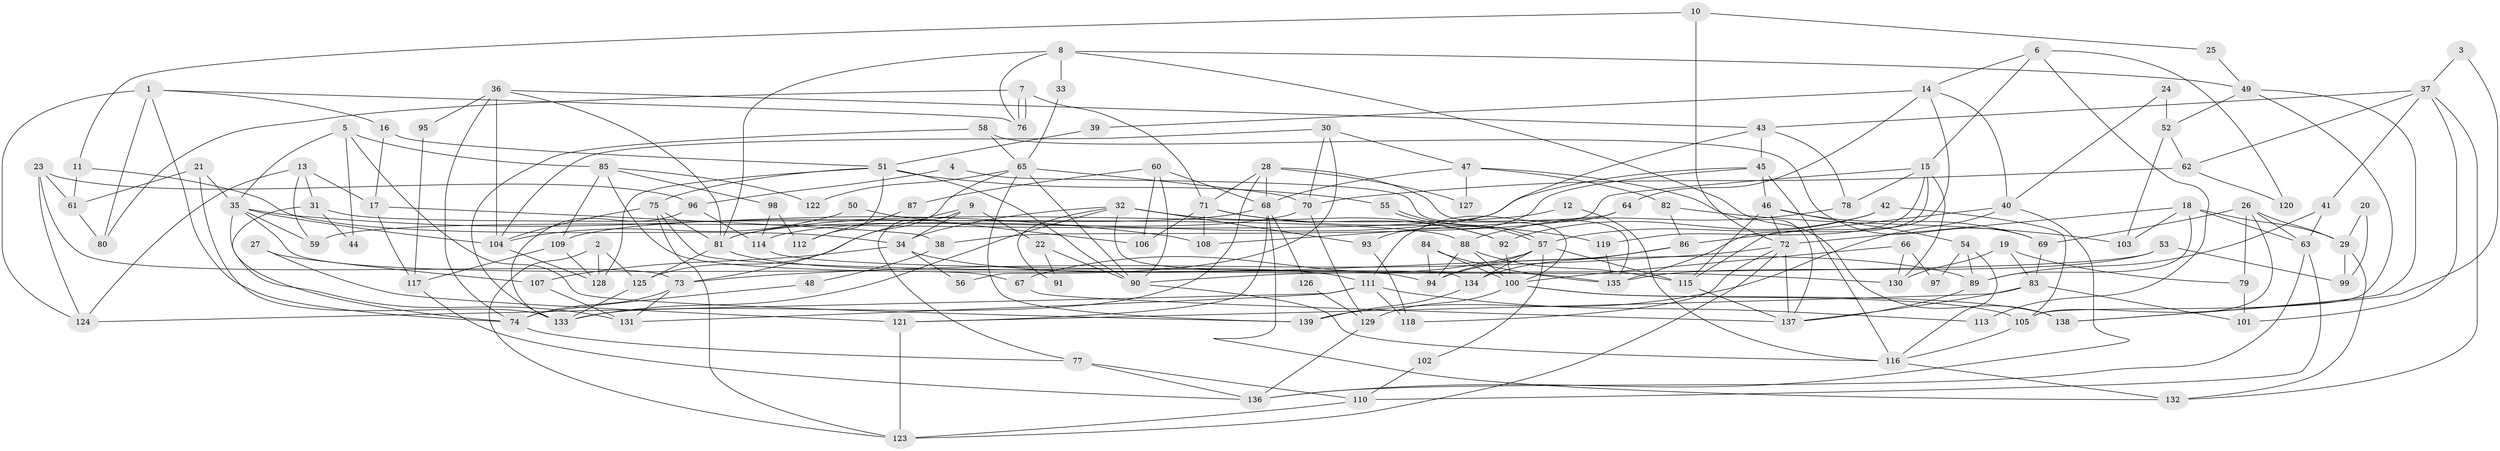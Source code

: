 // Generated by graph-tools (version 1.1) at 2025/11/02/27/25 16:11:18]
// undirected, 139 vertices, 278 edges
graph export_dot {
graph [start="1"]
  node [color=gray90,style=filled];
  1;
  2;
  3;
  4;
  5;
  6;
  7;
  8;
  9;
  10;
  11;
  12;
  13;
  14;
  15;
  16;
  17;
  18;
  19;
  20;
  21;
  22;
  23;
  24;
  25;
  26;
  27;
  28;
  29;
  30;
  31;
  32;
  33;
  34;
  35;
  36;
  37;
  38;
  39;
  40;
  41;
  42;
  43;
  44;
  45;
  46;
  47;
  48;
  49;
  50;
  51;
  52;
  53;
  54;
  55;
  56;
  57;
  58;
  59;
  60;
  61;
  62;
  63;
  64;
  65;
  66;
  67;
  68;
  69;
  70;
  71;
  72;
  73;
  74;
  75;
  76;
  77;
  78;
  79;
  80;
  81;
  82;
  83;
  84;
  85;
  86;
  87;
  88;
  89;
  90;
  91;
  92;
  93;
  94;
  95;
  96;
  97;
  98;
  99;
  100;
  101;
  102;
  103;
  104;
  105;
  106;
  107;
  108;
  109;
  110;
  111;
  112;
  113;
  114;
  115;
  116;
  117;
  118;
  119;
  120;
  121;
  122;
  123;
  124;
  125;
  126;
  127;
  128;
  129;
  130;
  131;
  132;
  133;
  134;
  135;
  136;
  137;
  138;
  139;
  1 -- 76;
  1 -- 74;
  1 -- 16;
  1 -- 80;
  1 -- 124;
  2 -- 125;
  2 -- 123;
  2 -- 128;
  3 -- 138;
  3 -- 37;
  4 -- 96;
  4 -- 100;
  5 -- 35;
  5 -- 139;
  5 -- 44;
  5 -- 85;
  6 -- 15;
  6 -- 14;
  6 -- 113;
  6 -- 120;
  7 -- 76;
  7 -- 76;
  7 -- 80;
  7 -- 71;
  8 -- 81;
  8 -- 49;
  8 -- 33;
  8 -- 76;
  8 -- 138;
  9 -- 34;
  9 -- 125;
  9 -- 22;
  9 -- 77;
  10 -- 72;
  10 -- 11;
  10 -- 25;
  11 -- 61;
  11 -- 34;
  12 -- 116;
  12 -- 81;
  13 -- 59;
  13 -- 124;
  13 -- 17;
  13 -- 31;
  14 -- 40;
  14 -- 115;
  14 -- 39;
  14 -- 64;
  15 -- 130;
  15 -- 119;
  15 -- 38;
  15 -- 78;
  15 -- 135;
  16 -- 51;
  16 -- 17;
  17 -- 38;
  17 -- 117;
  18 -- 72;
  18 -- 63;
  18 -- 29;
  18 -- 89;
  18 -- 103;
  19 -- 79;
  19 -- 83;
  19 -- 130;
  20 -- 99;
  20 -- 29;
  21 -- 133;
  21 -- 35;
  21 -- 61;
  22 -- 90;
  22 -- 91;
  23 -- 96;
  23 -- 73;
  23 -- 61;
  23 -- 124;
  24 -- 40;
  24 -- 52;
  25 -- 49;
  26 -- 105;
  26 -- 69;
  26 -- 29;
  26 -- 63;
  26 -- 79;
  27 -- 107;
  27 -- 121;
  28 -- 68;
  28 -- 135;
  28 -- 71;
  28 -- 127;
  28 -- 133;
  29 -- 99;
  29 -- 132;
  30 -- 70;
  30 -- 104;
  30 -- 47;
  30 -- 56;
  31 -- 88;
  31 -- 44;
  31 -- 74;
  32 -- 92;
  32 -- 133;
  32 -- 34;
  32 -- 91;
  32 -- 93;
  32 -- 134;
  33 -- 65;
  34 -- 89;
  34 -- 56;
  34 -- 107;
  35 -- 104;
  35 -- 131;
  35 -- 59;
  35 -- 67;
  35 -- 108;
  36 -- 104;
  36 -- 74;
  36 -- 43;
  36 -- 81;
  36 -- 95;
  37 -- 132;
  37 -- 43;
  37 -- 41;
  37 -- 62;
  37 -- 101;
  38 -- 48;
  39 -- 51;
  40 -- 139;
  40 -- 136;
  40 -- 86;
  41 -- 89;
  41 -- 63;
  42 -- 105;
  42 -- 57;
  42 -- 92;
  43 -- 78;
  43 -- 45;
  43 -- 114;
  45 -- 116;
  45 -- 46;
  45 -- 59;
  45 -- 93;
  46 -- 72;
  46 -- 54;
  46 -- 69;
  46 -- 115;
  47 -- 137;
  47 -- 68;
  47 -- 82;
  47 -- 127;
  48 -- 74;
  49 -- 138;
  49 -- 52;
  49 -- 105;
  50 -- 106;
  50 -- 104;
  51 -- 128;
  51 -- 75;
  51 -- 55;
  51 -- 90;
  51 -- 112;
  52 -- 103;
  52 -- 62;
  53 -- 135;
  53 -- 90;
  53 -- 99;
  54 -- 89;
  54 -- 97;
  54 -- 116;
  55 -- 57;
  55 -- 57;
  57 -- 115;
  57 -- 67;
  57 -- 94;
  57 -- 102;
  57 -- 134;
  58 -- 69;
  58 -- 65;
  58 -- 133;
  60 -- 68;
  60 -- 90;
  60 -- 87;
  60 -- 106;
  61 -- 80;
  62 -- 70;
  62 -- 120;
  63 -- 110;
  63 -- 136;
  64 -- 108;
  64 -- 111;
  65 -- 70;
  65 -- 73;
  65 -- 90;
  65 -- 122;
  65 -- 139;
  66 -- 130;
  66 -- 100;
  66 -- 97;
  67 -- 137;
  68 -- 132;
  68 -- 109;
  68 -- 121;
  68 -- 126;
  69 -- 83;
  70 -- 81;
  70 -- 129;
  71 -- 92;
  71 -- 106;
  71 -- 108;
  71 -- 119;
  72 -- 118;
  72 -- 137;
  72 -- 73;
  72 -- 123;
  73 -- 74;
  73 -- 131;
  74 -- 77;
  75 -- 123;
  75 -- 81;
  75 -- 104;
  75 -- 130;
  77 -- 136;
  77 -- 110;
  78 -- 88;
  79 -- 101;
  81 -- 111;
  81 -- 125;
  82 -- 86;
  82 -- 103;
  83 -- 137;
  83 -- 121;
  83 -- 101;
  84 -- 94;
  84 -- 100;
  84 -- 135;
  85 -- 94;
  85 -- 98;
  85 -- 109;
  85 -- 122;
  86 -- 134;
  86 -- 94;
  87 -- 112;
  88 -- 100;
  88 -- 94;
  88 -- 115;
  89 -- 137;
  90 -- 116;
  92 -- 100;
  93 -- 118;
  95 -- 117;
  96 -- 114;
  96 -- 133;
  98 -- 114;
  98 -- 112;
  100 -- 105;
  100 -- 129;
  100 -- 138;
  102 -- 110;
  104 -- 128;
  105 -- 116;
  107 -- 131;
  109 -- 117;
  109 -- 128;
  110 -- 123;
  111 -- 124;
  111 -- 113;
  111 -- 118;
  111 -- 131;
  114 -- 135;
  115 -- 137;
  116 -- 132;
  117 -- 136;
  119 -- 135;
  121 -- 123;
  125 -- 133;
  126 -- 129;
  129 -- 136;
  134 -- 139;
}
